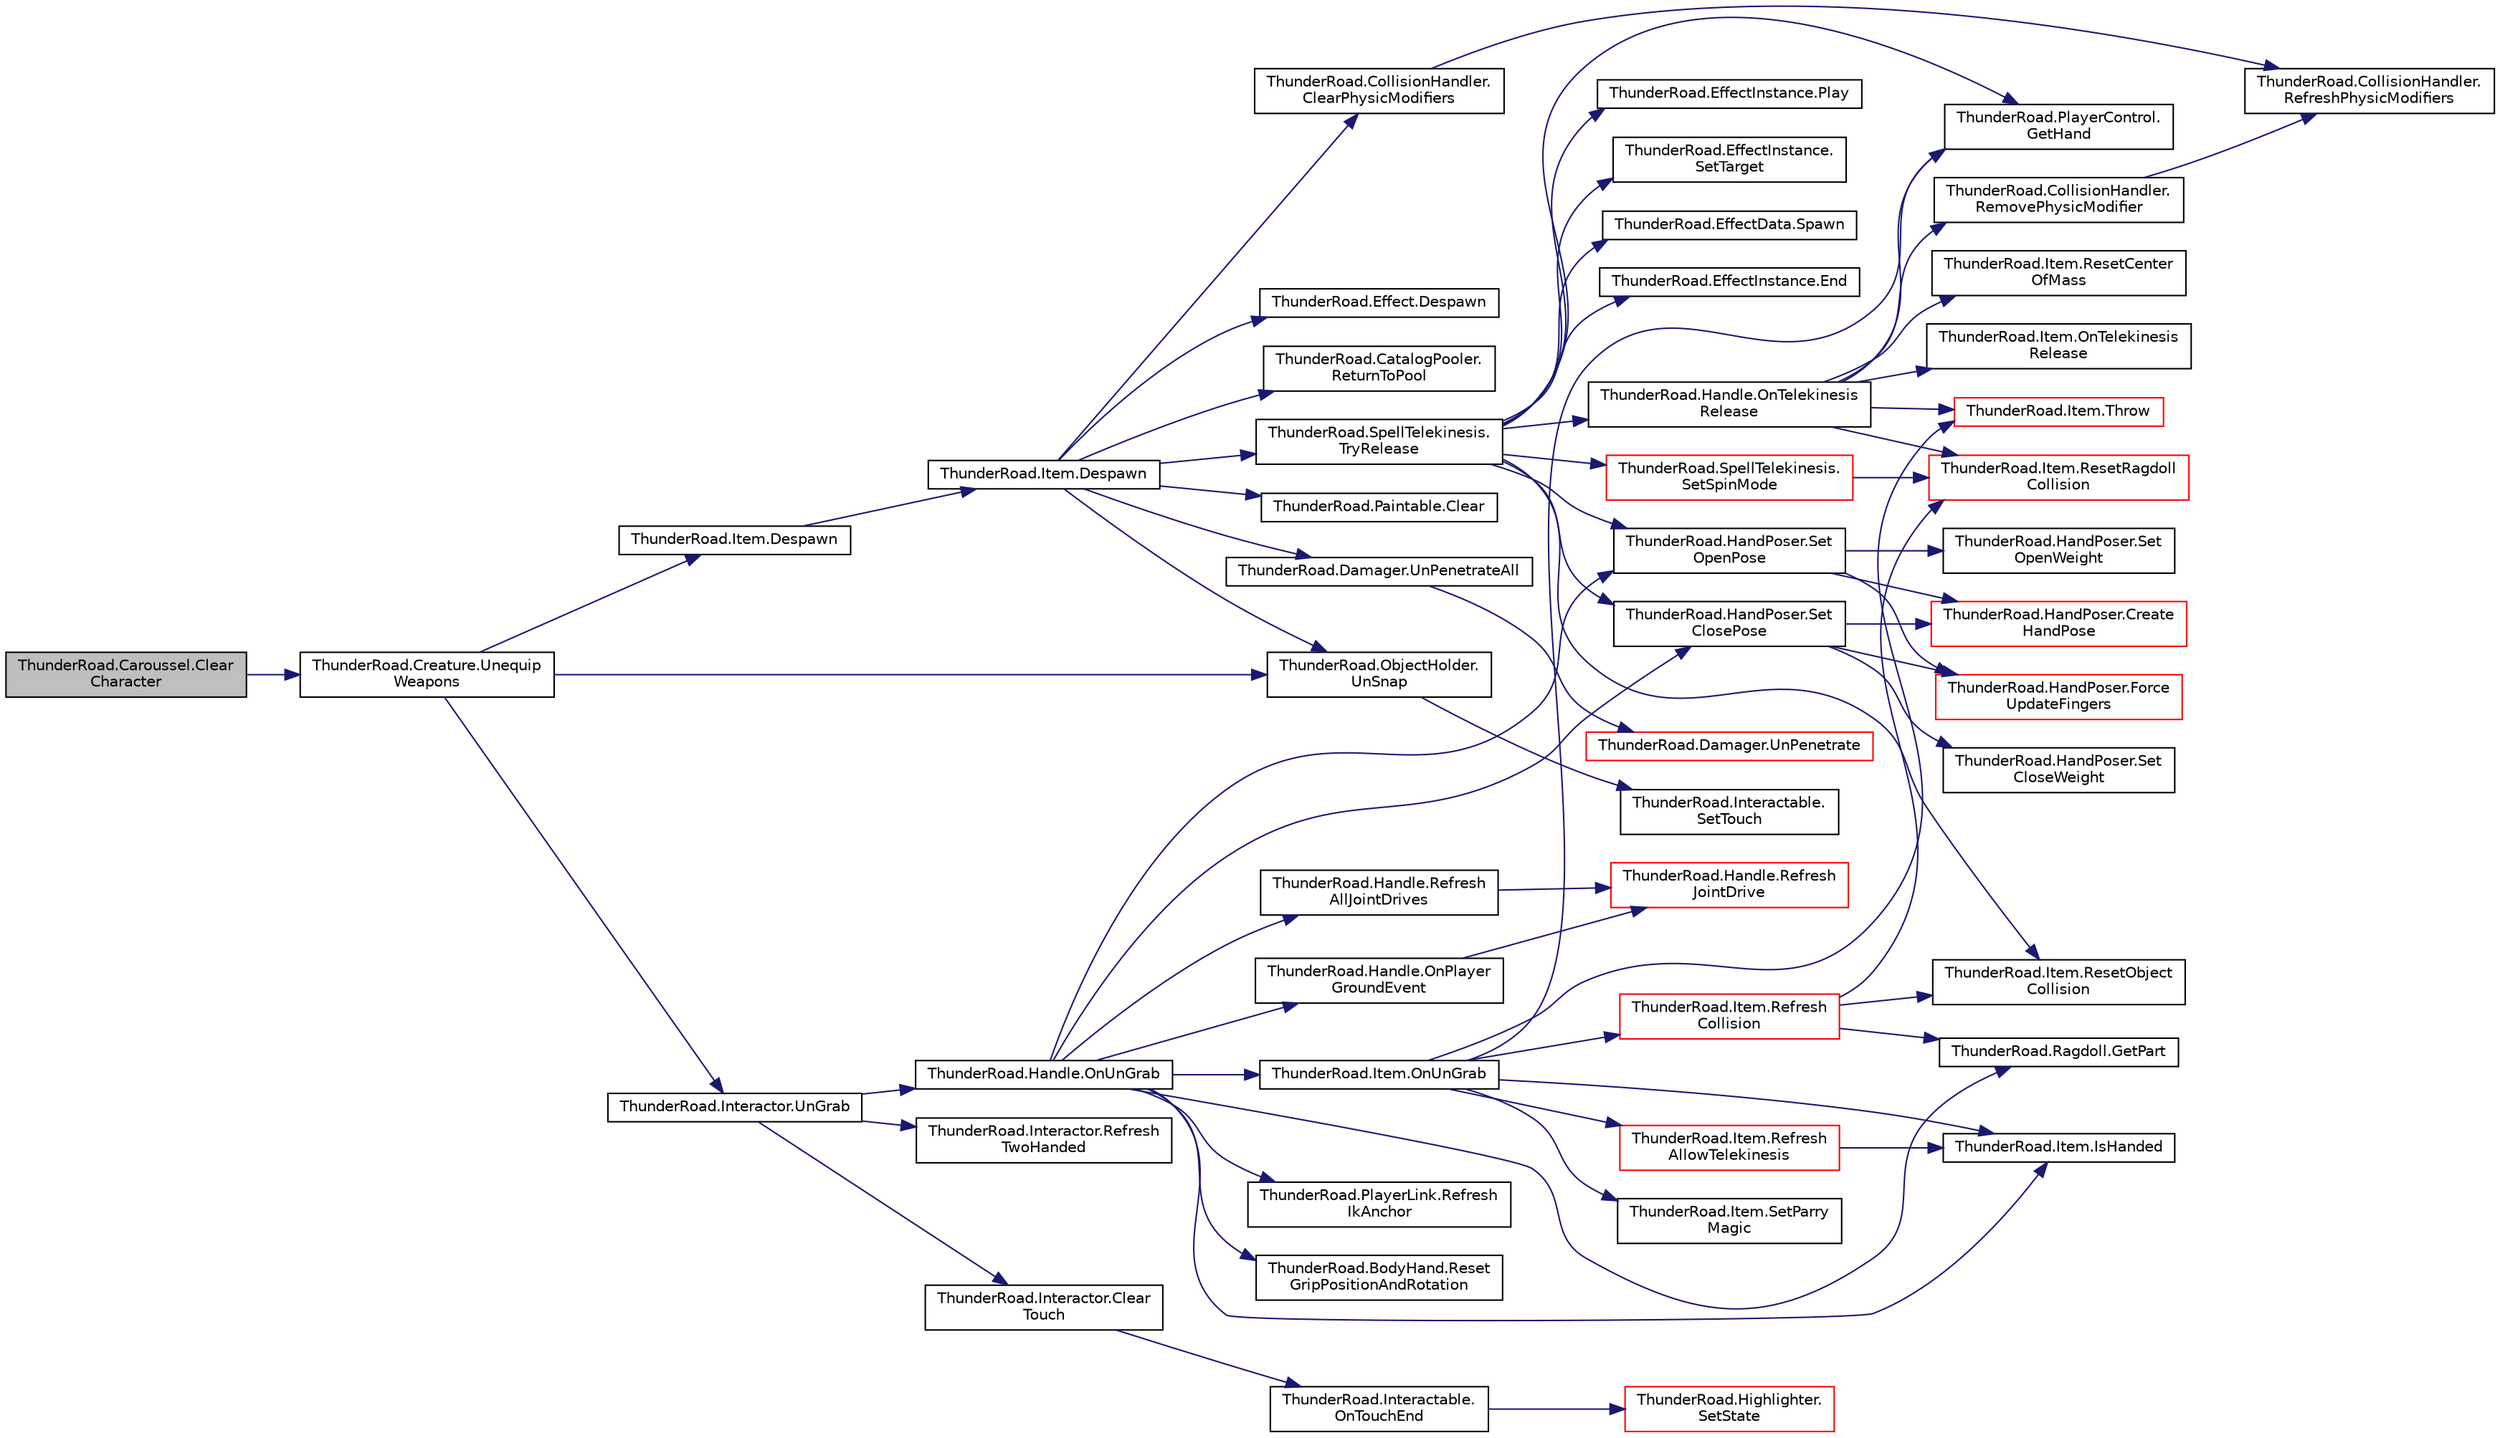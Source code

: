 digraph "ThunderRoad.Caroussel.ClearCharacter"
{
 // LATEX_PDF_SIZE
  edge [fontname="Helvetica",fontsize="10",labelfontname="Helvetica",labelfontsize="10"];
  node [fontname="Helvetica",fontsize="10",shape=record];
  rankdir="LR";
  Node1 [label="ThunderRoad.Caroussel.Clear\lCharacter",height=0.2,width=0.4,color="black", fillcolor="grey75", style="filled", fontcolor="black",tooltip="Clears the character."];
  Node1 -> Node2 [color="midnightblue",fontsize="10",style="solid",fontname="Helvetica"];
  Node2 [label="ThunderRoad.Creature.Unequip\lWeapons",height=0.2,width=0.4,color="black", fillcolor="white", style="filled",URL="$class_thunder_road_1_1_creature.html#a26d0fbb655182d75c8e369057ab5e85d",tooltip="Unequips the weapons."];
  Node2 -> Node3 [color="midnightblue",fontsize="10",style="solid",fontname="Helvetica"];
  Node3 [label="ThunderRoad.Item.Despawn",height=0.2,width=0.4,color="black", fillcolor="white", style="filled",URL="$class_thunder_road_1_1_item.html#a6bc9fe525c3098357fb3064477cd5d25",tooltip="Despawns the specified delay."];
  Node3 -> Node4 [color="midnightblue",fontsize="10",style="solid",fontname="Helvetica"];
  Node4 [label="ThunderRoad.Item.Despawn",height=0.2,width=0.4,color="black", fillcolor="white", style="filled",URL="$class_thunder_road_1_1_item.html#a6abf7a0bc00f7af7637d9e998bc6b64e",tooltip="Despawns this instance."];
  Node4 -> Node5 [color="midnightblue",fontsize="10",style="solid",fontname="Helvetica"];
  Node5 [label="ThunderRoad.Paintable.Clear",height=0.2,width=0.4,color="black", fillcolor="white", style="filled",URL="$class_thunder_road_1_1_paintable.html#ac8d5a04bf9e92485c895110b2d15a317",tooltip="Clears this instance."];
  Node4 -> Node6 [color="midnightblue",fontsize="10",style="solid",fontname="Helvetica"];
  Node6 [label="ThunderRoad.CollisionHandler.\lClearPhysicModifiers",height=0.2,width=0.4,color="black", fillcolor="white", style="filled",URL="$class_thunder_road_1_1_collision_handler.html#aad7c842f675bc850a9fab4be9bc42aae",tooltip="Clears the physic modifiers."];
  Node6 -> Node7 [color="midnightblue",fontsize="10",style="solid",fontname="Helvetica"];
  Node7 [label="ThunderRoad.CollisionHandler.\lRefreshPhysicModifiers",height=0.2,width=0.4,color="black", fillcolor="white", style="filled",URL="$class_thunder_road_1_1_collision_handler.html#a9baba308d0401342c4f214a885582413",tooltip="Refreshes the physic modifiers."];
  Node4 -> Node8 [color="midnightblue",fontsize="10",style="solid",fontname="Helvetica"];
  Node8 [label="ThunderRoad.Effect.Despawn",height=0.2,width=0.4,color="black", fillcolor="white", style="filled",URL="$class_thunder_road_1_1_effect.html#ac6e493020ac6c4135aeae266f8004594",tooltip="Despawns this instance."];
  Node4 -> Node9 [color="midnightblue",fontsize="10",style="solid",fontname="Helvetica"];
  Node9 [label="ThunderRoad.CatalogPooler.\lReturnToPool",height=0.2,width=0.4,color="black", fillcolor="white", style="filled",URL="$class_thunder_road_1_1_catalog_pooler.html#abd332139fb6f6805b5e1f900ebb2b050",tooltip="Returns to pool."];
  Node4 -> Node10 [color="midnightblue",fontsize="10",style="solid",fontname="Helvetica"];
  Node10 [label="ThunderRoad.SpellTelekinesis.\lTryRelease",height=0.2,width=0.4,color="black", fillcolor="white", style="filled",URL="$class_thunder_road_1_1_spell_telekinesis.html#a7bdbcedcad4520550081bbe13f9d3105",tooltip="Tries the release."];
  Node10 -> Node11 [color="midnightblue",fontsize="10",style="solid",fontname="Helvetica"];
  Node11 [label="ThunderRoad.EffectInstance.End",height=0.2,width=0.4,color="black", fillcolor="white", style="filled",URL="$class_thunder_road_1_1_effect_instance.html#a2145ac61404303ad31bfda14880e77e5",tooltip="Ends the specified loop only."];
  Node10 -> Node12 [color="midnightblue",fontsize="10",style="solid",fontname="Helvetica"];
  Node12 [label="ThunderRoad.PlayerControl.\lGetHand",height=0.2,width=0.4,color="black", fillcolor="white", style="filled",URL="$class_thunder_road_1_1_player_control.html#a35f9d9f52e8ffc5ad4a3b3a8a18541b9",tooltip="Gets the hand."];
  Node10 -> Node13 [color="midnightblue",fontsize="10",style="solid",fontname="Helvetica"];
  Node13 [label="ThunderRoad.Handle.OnTelekinesis\lRelease",height=0.2,width=0.4,color="black", fillcolor="white", style="filled",URL="$class_thunder_road_1_1_handle.html#a4c4f5a8962aca554ba0df43b1f089301",tooltip="Called when [telekinesis release]."];
  Node13 -> Node12 [color="midnightblue",fontsize="10",style="solid",fontname="Helvetica"];
  Node13 -> Node14 [color="midnightblue",fontsize="10",style="solid",fontname="Helvetica"];
  Node14 [label="ThunderRoad.Item.OnTelekinesis\lRelease",height=0.2,width=0.4,color="black", fillcolor="white", style="filled",URL="$class_thunder_road_1_1_item.html#aece7f005d003a7b1d19745911afbea84",tooltip="Called when [telekinesis release]."];
  Node13 -> Node15 [color="midnightblue",fontsize="10",style="solid",fontname="Helvetica"];
  Node15 [label="ThunderRoad.CollisionHandler.\lRemovePhysicModifier",height=0.2,width=0.4,color="black", fillcolor="white", style="filled",URL="$class_thunder_road_1_1_collision_handler.html#a0c22ab9a8eb20a0e65373f111b93362c",tooltip="Removes the physic modifier."];
  Node15 -> Node7 [color="midnightblue",fontsize="10",style="solid",fontname="Helvetica"];
  Node13 -> Node16 [color="midnightblue",fontsize="10",style="solid",fontname="Helvetica"];
  Node16 [label="ThunderRoad.Item.ResetCenter\lOfMass",height=0.2,width=0.4,color="black", fillcolor="white", style="filled",URL="$class_thunder_road_1_1_item.html#a36062eb001a19bbf879d76d87baf147c",tooltip="Resets the center of mass."];
  Node13 -> Node17 [color="midnightblue",fontsize="10",style="solid",fontname="Helvetica"];
  Node17 [label="ThunderRoad.Item.ResetRagdoll\lCollision",height=0.2,width=0.4,color="red", fillcolor="white", style="filled",URL="$class_thunder_road_1_1_item.html#a4a7ec512ce5de13942770c4ee678fb40",tooltip="Resets the ragdoll collision."];
  Node13 -> Node20 [color="midnightblue",fontsize="10",style="solid",fontname="Helvetica"];
  Node20 [label="ThunderRoad.Item.Throw",height=0.2,width=0.4,color="red", fillcolor="white", style="filled",URL="$class_thunder_road_1_1_item.html#a093146a18f771d8c8ad8333dab93c4f8",tooltip="Throws the specified throw multiplier."];
  Node10 -> Node25 [color="midnightblue",fontsize="10",style="solid",fontname="Helvetica"];
  Node25 [label="ThunderRoad.EffectInstance.Play",height=0.2,width=0.4,color="black", fillcolor="white", style="filled",URL="$class_thunder_road_1_1_effect_instance.html#a2e1b93aec710be57d9a9014149f0c5d5",tooltip="Plays the specified step custom hash identifier."];
  Node10 -> Node26 [color="midnightblue",fontsize="10",style="solid",fontname="Helvetica"];
  Node26 [label="ThunderRoad.Item.ResetObject\lCollision",height=0.2,width=0.4,color="black", fillcolor="white", style="filled",URL="$class_thunder_road_1_1_item.html#a0cb2eaf67cb34ac7856b2c584549902a",tooltip="Resets the object collision."];
  Node10 -> Node27 [color="midnightblue",fontsize="10",style="solid",fontname="Helvetica"];
  Node27 [label="ThunderRoad.HandPoser.Set\lClosePose",height=0.2,width=0.4,color="black", fillcolor="white", style="filled",URL="$class_thunder_road_1_1_hand_poser.html#a343c75f2c13c6390f5dcb55278466712",tooltip="Sets the close pose."];
  Node27 -> Node28 [color="midnightblue",fontsize="10",style="solid",fontname="Helvetica"];
  Node28 [label="ThunderRoad.HandPoser.Create\lHandPose",height=0.2,width=0.4,color="red", fillcolor="white", style="filled",URL="$class_thunder_road_1_1_hand_poser.html#a14f49279567da792b5921424a61c58b6",tooltip="Creates the hand pose."];
  Node27 -> Node31 [color="midnightblue",fontsize="10",style="solid",fontname="Helvetica"];
  Node31 [label="ThunderRoad.HandPoser.Force\lUpdateFingers",height=0.2,width=0.4,color="red", fillcolor="white", style="filled",URL="$class_thunder_road_1_1_hand_poser.html#a0c1086136b39823b4fcd770426e12a2b",tooltip="Forces the update fingers."];
  Node27 -> Node38 [color="midnightblue",fontsize="10",style="solid",fontname="Helvetica"];
  Node38 [label="ThunderRoad.HandPoser.Set\lCloseWeight",height=0.2,width=0.4,color="black", fillcolor="white", style="filled",URL="$class_thunder_road_1_1_hand_poser.html#af52a8cf2bc60491f2941a73364ba258a",tooltip="Sets the close weight."];
  Node10 -> Node39 [color="midnightblue",fontsize="10",style="solid",fontname="Helvetica"];
  Node39 [label="ThunderRoad.HandPoser.Set\lOpenPose",height=0.2,width=0.4,color="black", fillcolor="white", style="filled",URL="$class_thunder_road_1_1_hand_poser.html#a3e6c4ca79e2e57ad1824711223f52c99",tooltip="Sets the open pose."];
  Node39 -> Node28 [color="midnightblue",fontsize="10",style="solid",fontname="Helvetica"];
  Node39 -> Node31 [color="midnightblue",fontsize="10",style="solid",fontname="Helvetica"];
  Node39 -> Node40 [color="midnightblue",fontsize="10",style="solid",fontname="Helvetica"];
  Node40 [label="ThunderRoad.HandPoser.Set\lOpenWeight",height=0.2,width=0.4,color="black", fillcolor="white", style="filled",URL="$class_thunder_road_1_1_hand_poser.html#ab8c2d514e77308627ec5af639158dbb8",tooltip="Sets the open weight."];
  Node10 -> Node41 [color="midnightblue",fontsize="10",style="solid",fontname="Helvetica"];
  Node41 [label="ThunderRoad.SpellTelekinesis.\lSetSpinMode",height=0.2,width=0.4,color="red", fillcolor="white", style="filled",URL="$class_thunder_road_1_1_spell_telekinesis.html#ae5237414fccf4e9da106dcf961f9dbaa",tooltip="Sets the spin mode."];
  Node41 -> Node17 [color="midnightblue",fontsize="10",style="solid",fontname="Helvetica"];
  Node10 -> Node45 [color="midnightblue",fontsize="10",style="solid",fontname="Helvetica"];
  Node45 [label="ThunderRoad.EffectInstance.\lSetTarget",height=0.2,width=0.4,color="black", fillcolor="white", style="filled",URL="$class_thunder_road_1_1_effect_instance.html#a87794195b08dfc45bf7ea9b93f0bc305",tooltip="Sets the target."];
  Node10 -> Node46 [color="midnightblue",fontsize="10",style="solid",fontname="Helvetica"];
  Node46 [label="ThunderRoad.EffectData.Spawn",height=0.2,width=0.4,color="black", fillcolor="white", style="filled",URL="$class_thunder_road_1_1_effect_data.html#a63841dec71870c38eba2dd432ff8878e",tooltip="Spawns the specified parent."];
  Node4 -> Node47 [color="midnightblue",fontsize="10",style="solid",fontname="Helvetica"];
  Node47 [label="ThunderRoad.Damager.UnPenetrateAll",height=0.2,width=0.4,color="black", fillcolor="white", style="filled",URL="$class_thunder_road_1_1_damager.html#a528d5f921eb60bf5695fe265e5223702",tooltip="Uns the penetrate all."];
  Node47 -> Node48 [color="midnightblue",fontsize="10",style="solid",fontname="Helvetica"];
  Node48 [label="ThunderRoad.Damager.UnPenetrate",height=0.2,width=0.4,color="red", fillcolor="white", style="filled",URL="$class_thunder_road_1_1_damager.html#a9833200091ec2bbe4733cabf37fc19ae",tooltip="Uns the penetrate."];
  Node4 -> Node51 [color="midnightblue",fontsize="10",style="solid",fontname="Helvetica"];
  Node51 [label="ThunderRoad.ObjectHolder.\lUnSnap",height=0.2,width=0.4,color="black", fillcolor="white", style="filled",URL="$class_thunder_road_1_1_object_holder.html#aba8506d2ba878d1dee5e17d7c9738a41",tooltip="Uns the snap."];
  Node51 -> Node52 [color="midnightblue",fontsize="10",style="solid",fontname="Helvetica"];
  Node52 [label="ThunderRoad.Interactable.\lSetTouch",height=0.2,width=0.4,color="black", fillcolor="white", style="filled",URL="$class_thunder_road_1_1_interactable.html#a050a5fc51f8a10b6d1743c45f4de908a",tooltip="Sets the touch."];
  Node2 -> Node53 [color="midnightblue",fontsize="10",style="solid",fontname="Helvetica"];
  Node53 [label="ThunderRoad.Interactor.UnGrab",height=0.2,width=0.4,color="black", fillcolor="white", style="filled",URL="$class_thunder_road_1_1_interactor.html#aac5f1c05c892d8f18262b910ba75c8ae",tooltip="Uns the grab."];
  Node53 -> Node54 [color="midnightblue",fontsize="10",style="solid",fontname="Helvetica"];
  Node54 [label="ThunderRoad.Interactor.Clear\lTouch",height=0.2,width=0.4,color="black", fillcolor="white", style="filled",URL="$class_thunder_road_1_1_interactor.html#a32bff7045c10e93443547097126de42e",tooltip="Clears the touch."];
  Node54 -> Node55 [color="midnightblue",fontsize="10",style="solid",fontname="Helvetica"];
  Node55 [label="ThunderRoad.Interactable.\lOnTouchEnd",height=0.2,width=0.4,color="black", fillcolor="white", style="filled",URL="$class_thunder_road_1_1_interactable.html#a33c2f46971a169e09a6430afeee14039",tooltip="Called when [touch end]."];
  Node55 -> Node56 [color="midnightblue",fontsize="10",style="solid",fontname="Helvetica"];
  Node56 [label="ThunderRoad.Highlighter.\lSetState",height=0.2,width=0.4,color="red", fillcolor="white", style="filled",URL="$class_thunder_road_1_1_highlighter.html#aa1487a513b92c7ebb44777930e1bed55",tooltip="Sets the state."];
  Node53 -> Node62 [color="midnightblue",fontsize="10",style="solid",fontname="Helvetica"];
  Node62 [label="ThunderRoad.Handle.OnUnGrab",height=0.2,width=0.4,color="black", fillcolor="white", style="filled",URL="$class_thunder_road_1_1_handle.html#a75074ab7acb56294512dada6437cd799",tooltip="Called when [un grab]."];
  Node62 -> Node63 [color="midnightblue",fontsize="10",style="solid",fontname="Helvetica"];
  Node63 [label="ThunderRoad.Ragdoll.GetPart",height=0.2,width=0.4,color="black", fillcolor="white", style="filled",URL="$class_thunder_road_1_1_ragdoll.html#a63bb50459ca0652451c1aef3fc8155cb",tooltip="Gets the part."];
  Node62 -> Node64 [color="midnightblue",fontsize="10",style="solid",fontname="Helvetica"];
  Node64 [label="ThunderRoad.Item.IsHanded",height=0.2,width=0.4,color="black", fillcolor="white", style="filled",URL="$class_thunder_road_1_1_item.html#a3f6db977accd385918e6ac7b140e9872",tooltip="Determines whether the specified side is handed."];
  Node62 -> Node65 [color="midnightblue",fontsize="10",style="solid",fontname="Helvetica"];
  Node65 [label="ThunderRoad.Handle.OnPlayer\lGroundEvent",height=0.2,width=0.4,color="black", fillcolor="white", style="filled",URL="$class_thunder_road_1_1_handle.html#ae62c5fccfe4c2ce3a50f2e9d21963572",tooltip="Called when [player ground event]."];
  Node65 -> Node66 [color="midnightblue",fontsize="10",style="solid",fontname="Helvetica"];
  Node66 [label="ThunderRoad.Handle.Refresh\lJointDrive",height=0.2,width=0.4,color="red", fillcolor="white", style="filled",URL="$class_thunder_road_1_1_handle.html#a198ca29640ae1e41a39f0fcd9791c00a",tooltip="Refreshes the joint drive."];
  Node62 -> Node73 [color="midnightblue",fontsize="10",style="solid",fontname="Helvetica"];
  Node73 [label="ThunderRoad.Item.OnUnGrab",height=0.2,width=0.4,color="black", fillcolor="white", style="filled",URL="$class_thunder_road_1_1_item.html#a00f67a71073d5a4877cebb2ab84ee65a",tooltip="Called when [un grab]."];
  Node73 -> Node12 [color="midnightblue",fontsize="10",style="solid",fontname="Helvetica"];
  Node73 -> Node64 [color="midnightblue",fontsize="10",style="solid",fontname="Helvetica"];
  Node73 -> Node74 [color="midnightblue",fontsize="10",style="solid",fontname="Helvetica"];
  Node74 [label="ThunderRoad.Item.Refresh\lAllowTelekinesis",height=0.2,width=0.4,color="red", fillcolor="white", style="filled",URL="$class_thunder_road_1_1_item.html#acfe999b997b96e216b489d06b0e28ec2",tooltip="Refreshes the allow telekinesis."];
  Node74 -> Node64 [color="midnightblue",fontsize="10",style="solid",fontname="Helvetica"];
  Node73 -> Node77 [color="midnightblue",fontsize="10",style="solid",fontname="Helvetica"];
  Node77 [label="ThunderRoad.Item.Refresh\lCollision",height=0.2,width=0.4,color="red", fillcolor="white", style="filled",URL="$class_thunder_road_1_1_item.html#a6a4c857535cb043d56ddf774e1f7f390",tooltip="Refreshes the collision."];
  Node77 -> Node63 [color="midnightblue",fontsize="10",style="solid",fontname="Helvetica"];
  Node77 -> Node26 [color="midnightblue",fontsize="10",style="solid",fontname="Helvetica"];
  Node77 -> Node17 [color="midnightblue",fontsize="10",style="solid",fontname="Helvetica"];
  Node73 -> Node79 [color="midnightblue",fontsize="10",style="solid",fontname="Helvetica"];
  Node79 [label="ThunderRoad.Item.SetParry\lMagic",height=0.2,width=0.4,color="black", fillcolor="white", style="filled",URL="$class_thunder_road_1_1_item.html#a54f3d4cddf76935a6bb89c02cfc2aab4",tooltip="Sets the parry magic."];
  Node73 -> Node20 [color="midnightblue",fontsize="10",style="solid",fontname="Helvetica"];
  Node62 -> Node80 [color="midnightblue",fontsize="10",style="solid",fontname="Helvetica"];
  Node80 [label="ThunderRoad.Handle.Refresh\lAllJointDrives",height=0.2,width=0.4,color="black", fillcolor="white", style="filled",URL="$class_thunder_road_1_1_handle.html#ad1621fdf3dc9cf924f766dc222cab556",tooltip="Refreshes all joint drives."];
  Node80 -> Node66 [color="midnightblue",fontsize="10",style="solid",fontname="Helvetica"];
  Node62 -> Node81 [color="midnightblue",fontsize="10",style="solid",fontname="Helvetica"];
  Node81 [label="ThunderRoad.PlayerLink.Refresh\lIkAnchor",height=0.2,width=0.4,color="black", fillcolor="white", style="filled",URL="$class_thunder_road_1_1_player_link.html#ace8e9c4b3db1a9140f273fb5d97a8ac8",tooltip="Refreshes the ik anchor."];
  Node62 -> Node82 [color="midnightblue",fontsize="10",style="solid",fontname="Helvetica"];
  Node82 [label="ThunderRoad.BodyHand.Reset\lGripPositionAndRotation",height=0.2,width=0.4,color="black", fillcolor="white", style="filled",URL="$class_thunder_road_1_1_body_hand.html#a4d85635b5cda5094b32af5a363686c0b",tooltip="Resets the grip position and rotation."];
  Node62 -> Node27 [color="midnightblue",fontsize="10",style="solid",fontname="Helvetica"];
  Node62 -> Node39 [color="midnightblue",fontsize="10",style="solid",fontname="Helvetica"];
  Node53 -> Node83 [color="midnightblue",fontsize="10",style="solid",fontname="Helvetica"];
  Node83 [label="ThunderRoad.Interactor.Refresh\lTwoHanded",height=0.2,width=0.4,color="black", fillcolor="white", style="filled",URL="$class_thunder_road_1_1_interactor.html#ac449186e620c7fef417dc1cad4abaf32",tooltip="Refreshes the two handed."];
  Node2 -> Node51 [color="midnightblue",fontsize="10",style="solid",fontname="Helvetica"];
}
